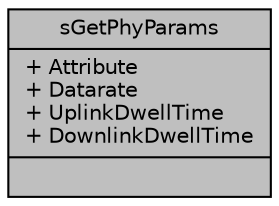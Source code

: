 digraph "sGetPhyParams"
{
  edge [fontname="Helvetica",fontsize="10",labelfontname="Helvetica",labelfontsize="10"];
  node [fontname="Helvetica",fontsize="10",shape=record];
  Node1 [label="{sGetPhyParams\n|+ Attribute\l+ Datarate\l+ UplinkDwellTime\l+ DownlinkDwellTime\l|}",height=0.2,width=0.4,color="black", fillcolor="grey75", style="filled", fontcolor="black"];
}
